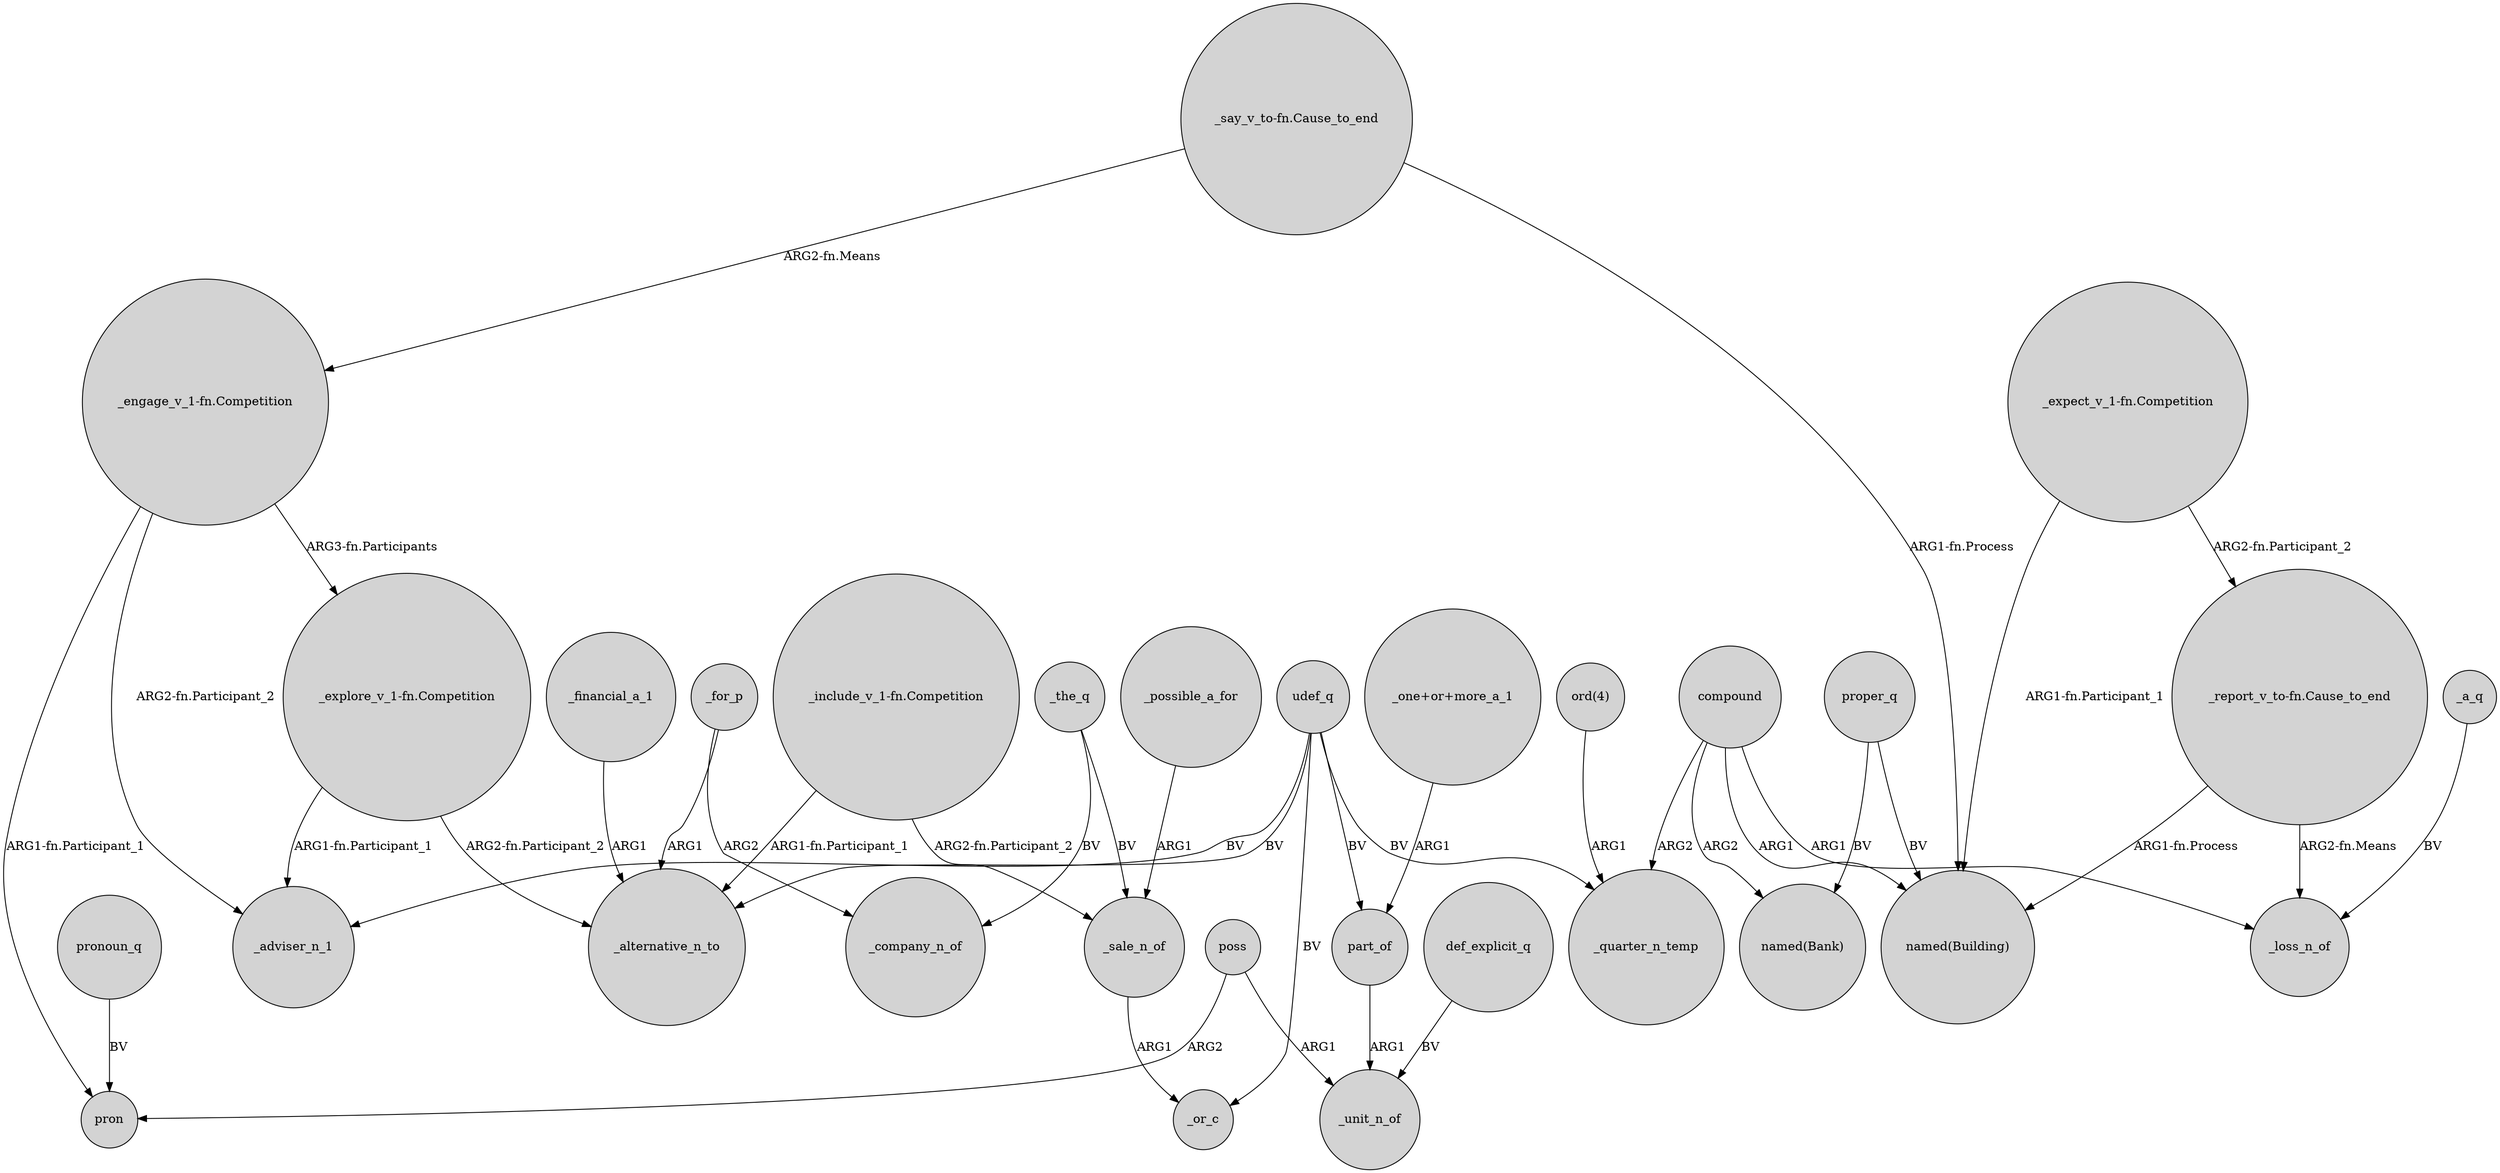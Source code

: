 digraph {
	node [shape=circle style=filled]
	_for_p -> _alternative_n_to [label=ARG1]
	udef_q -> _alternative_n_to [label=BV]
	"_explore_v_1-fn.Competition" -> _adviser_n_1 [label="ARG1-fn.Participant_1"]
	_a_q -> _loss_n_of [label=BV]
	"_explore_v_1-fn.Competition" -> _alternative_n_to [label="ARG2-fn.Participant_2"]
	_financial_a_1 -> _alternative_n_to [label=ARG1]
	"_engage_v_1-fn.Competition" -> pron [label="ARG1-fn.Participant_1"]
	"_engage_v_1-fn.Competition" -> _adviser_n_1 [label="ARG2-fn.Participant_2"]
	udef_q -> part_of [label=BV]
	"_expect_v_1-fn.Competition" -> "_report_v_to-fn.Cause_to_end" [label="ARG2-fn.Participant_2"]
	_possible_a_for -> _sale_n_of [label=ARG1]
	"_one+or+more_a_1" -> part_of [label=ARG1]
	"_engage_v_1-fn.Competition" -> "_explore_v_1-fn.Competition" [label="ARG3-fn.Participants"]
	udef_q -> _adviser_n_1 [label=BV]
	"_say_v_to-fn.Cause_to_end" -> "_engage_v_1-fn.Competition" [label="ARG2-fn.Means"]
	udef_q -> _or_c [label=BV]
	part_of -> _unit_n_of [label=ARG1]
	"_report_v_to-fn.Cause_to_end" -> _loss_n_of [label="ARG2-fn.Means"]
	pronoun_q -> pron [label=BV]
	poss -> pron [label=ARG2]
	compound -> _loss_n_of [label=ARG1]
	def_explicit_q -> _unit_n_of [label=BV]
	compound -> _quarter_n_temp [label=ARG2]
	"_include_v_1-fn.Competition" -> _sale_n_of [label="ARG2-fn.Participant_2"]
	"_say_v_to-fn.Cause_to_end" -> "named(Building)" [label="ARG1-fn.Process"]
	compound -> "named(Building)" [label=ARG1]
	"ord(4)" -> _quarter_n_temp [label=ARG1]
	_for_p -> _company_n_of [label=ARG2]
	"_expect_v_1-fn.Competition" -> "named(Building)" [label="ARG1-fn.Participant_1"]
	udef_q -> _quarter_n_temp [label=BV]
	"_include_v_1-fn.Competition" -> _alternative_n_to [label="ARG1-fn.Participant_1"]
	compound -> "named(Bank)" [label=ARG2]
	poss -> _unit_n_of [label=ARG1]
	"_report_v_to-fn.Cause_to_end" -> "named(Building)" [label="ARG1-fn.Process"]
	_the_q -> _sale_n_of [label=BV]
	_the_q -> _company_n_of [label=BV]
	proper_q -> "named(Building)" [label=BV]
	_sale_n_of -> _or_c [label=ARG1]
	proper_q -> "named(Bank)" [label=BV]
}
